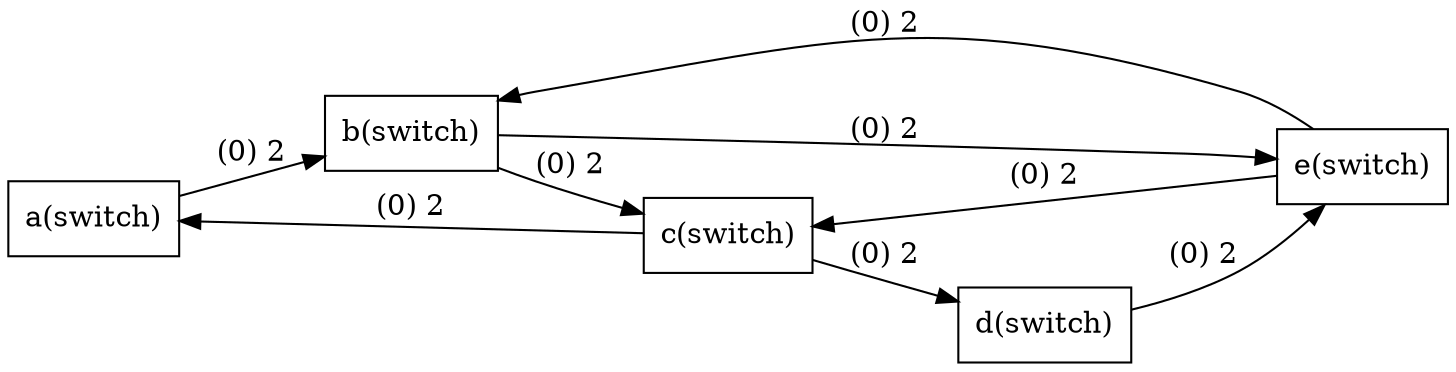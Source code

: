 digraph G{
rankdir=LR;
node [shape=record];

a [label="a(switch)"];
b [label="b(switch)"];
a->b[label="(0) 2"];
b [label="b(switch)"];
c [label="c(switch)"];
b->c[label="(0) 2"];
c [label="c(switch)"];
d [label="d(switch)"];
c->d[label="(0) 2"];
d [label="d(switch)"];
e [label="e(switch)"];
d->e[label="(0) 2"];
e [label="e(switch)"];
b [label="b(switch)"];
e->b[label="(0) 2"];
b [label="b(switch)"];
e [label="e(switch)"];
b->e[label="(0) 2"];
e [label="e(switch)"];
c [label="c(switch)"];
e->c[label="(0) 2"];
c [label="c(switch)"];
a [label="a(switch)"];
c->a[label="(0) 2"];

}